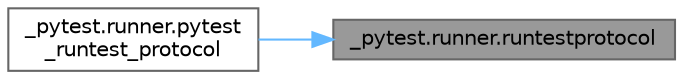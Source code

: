digraph "_pytest.runner.runtestprotocol"
{
 // LATEX_PDF_SIZE
  bgcolor="transparent";
  edge [fontname=Helvetica,fontsize=10,labelfontname=Helvetica,labelfontsize=10];
  node [fontname=Helvetica,fontsize=10,shape=box,height=0.2,width=0.4];
  rankdir="RL";
  Node1 [id="Node000001",label="_pytest.runner.runtestprotocol",height=0.2,width=0.4,color="gray40", fillcolor="grey60", style="filled", fontcolor="black",tooltip=" "];
  Node1 -> Node2 [id="edge1_Node000001_Node000002",dir="back",color="steelblue1",style="solid",tooltip=" "];
  Node2 [id="Node000002",label="_pytest.runner.pytest\l_runtest_protocol",height=0.2,width=0.4,color="grey40", fillcolor="white", style="filled",URL="$namespace__pytest_1_1runner.html#a6026569911715f0db94f72c83aec29b3",tooltip=" "];
}
